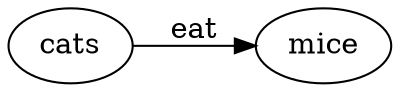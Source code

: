 digraph {
  rankdir = LR; // Tells dot to draw the graph left-to-right
                // (default is top-to-bottom, it's no good here)
  a [label = "cats"];
  b [label = "mice"];
  a -> b [label = "eat"]; // A sad fact of life
}